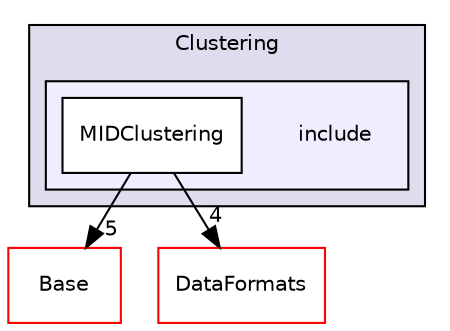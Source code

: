 digraph "/home/travis/build/AliceO2Group/AliceO2/Detectors/MUON/MID/Clustering/include" {
  bgcolor=transparent;
  compound=true
  node [ fontsize="10", fontname="Helvetica"];
  edge [ labelfontsize="10", labelfontname="Helvetica"];
  subgraph clusterdir_754f2fe7806627988f6bd801b7f2fe5b {
    graph [ bgcolor="#ddddee", pencolor="black", label="Clustering" fontname="Helvetica", fontsize="10", URL="dir_754f2fe7806627988f6bd801b7f2fe5b.html"]
  subgraph clusterdir_a71522c76b0f7d8d670e75fb93aba2fa {
    graph [ bgcolor="#eeeeff", pencolor="black", label="" URL="dir_a71522c76b0f7d8d670e75fb93aba2fa.html"];
    dir_a71522c76b0f7d8d670e75fb93aba2fa [shape=plaintext label="include"];
    dir_2bbbe666c8d4ce05154b99927cf1468d [shape=box label="MIDClustering" color="black" fillcolor="white" style="filled" URL="dir_2bbbe666c8d4ce05154b99927cf1468d.html"];
  }
  }
  dir_b5547b1068d53f0f904ee5a2a84992af [shape=box label="Base" color="red" URL="dir_b5547b1068d53f0f904ee5a2a84992af.html"];
  dir_2171f7ec022c5423887b07c69b2f5b48 [shape=box label="DataFormats" color="red" URL="dir_2171f7ec022c5423887b07c69b2f5b48.html"];
  dir_2bbbe666c8d4ce05154b99927cf1468d->dir_b5547b1068d53f0f904ee5a2a84992af [headlabel="5", labeldistance=1.5 headhref="dir_000415_000544.html"];
  dir_2bbbe666c8d4ce05154b99927cf1468d->dir_2171f7ec022c5423887b07c69b2f5b48 [headlabel="4", labeldistance=1.5 headhref="dir_000415_000076.html"];
}
